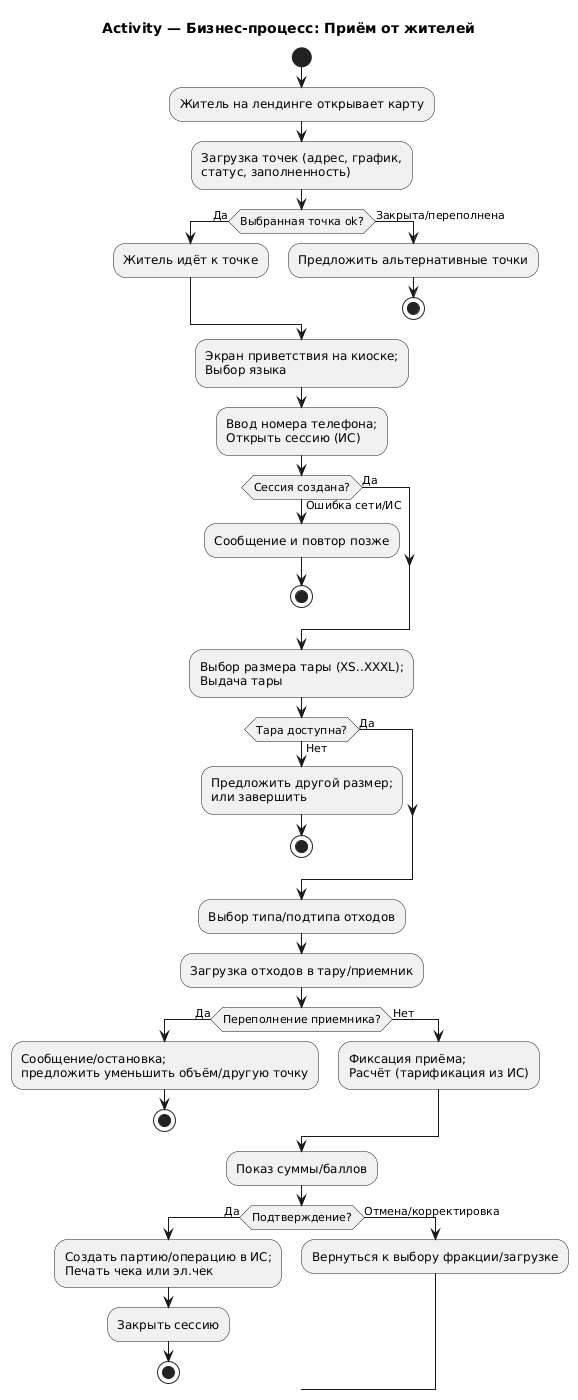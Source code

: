 @startuml
title Activity — Бизнес-процесс: Приём от жителей
skinparam defaultFontName "DejaVu Sans"
start

:Житель на лендинге открывает карту;
:Загрузка точек (адрес, график,\nстатус, заполненность);
if (Выбранная точка ok?) then (Да)
  :Житель идёт к точке;
else (Закрыта/переполнена)
  :Предложить альтернативные точки;
  stop
endif

:Экран приветствия на киоске;\nВыбор языка;
:Ввод номера телефона;\nОткрыть сессию (ИС);
if (Сессия создана?) then (Да)
else (Ошибка сети/ИС)
  :Сообщение и повтор позже;
  stop
endif

:Выбор размера тары (XS..XXXL);\nВыдача тары;
if (Тара доступна?) then (Да)
else (Нет)
  :Предложить другой размер;\nили завершить;
  stop
endif

:Выбор типа/подтипа отходов;
:Загрузка отходов в тару/приемник;
if (Переполнение приемника?) then (Да)
  :Сообщение/остановка;\nпредложить уменьшить объём/другую точку;
  stop
else (Нет)
  :Фиксация приёма;\nРасчёт (тарификация из ИС);
endif

:Показ суммы/баллов;
if (Подтверждение?) then (Да)
  :Создать партию/операцию в ИС;\nПечать чека или эл.чек;
  :Закрыть сессию;
  stop
else (Отмена/корректировка)
  :Вернуться к выбору фракции/загрузке;
endif
@enduml
